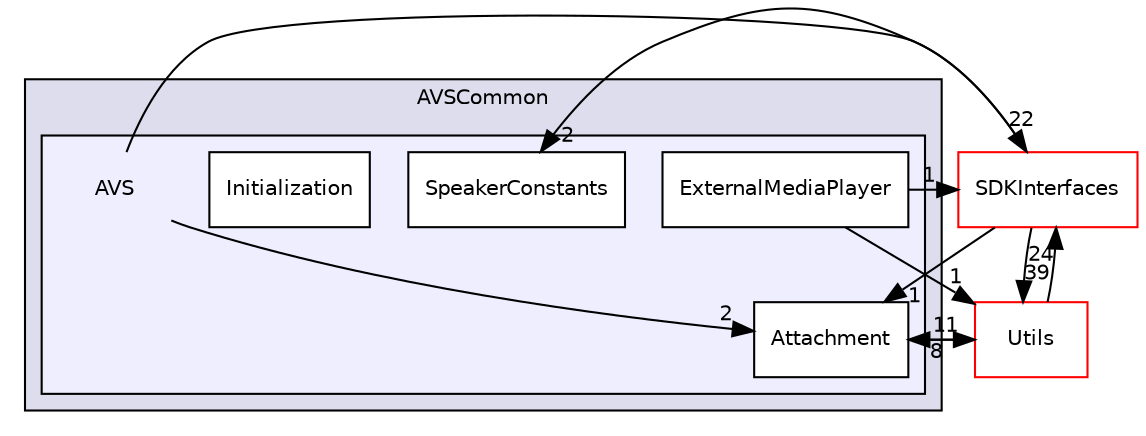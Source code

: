 digraph "/home/ANT.AMAZON.COM/womw/workplace/1.19_release/doxy/avs-device-sdk/AVSCommon/AVS/include/AVSCommon/AVS" {
  compound=true
  node [ fontsize="10", fontname="Helvetica"];
  edge [ labelfontsize="10", labelfontname="Helvetica"];
  subgraph clusterdir_4c314a0d19d1aa5c860795d42a926e2c {
    graph [ bgcolor="#ddddee", pencolor="black", label="AVSCommon" fontname="Helvetica", fontsize="10", URL="dir_4c314a0d19d1aa5c860795d42a926e2c.html"]
  subgraph clusterdir_1b86ff6fe19386d1d992f6fa0aca02b2 {
    graph [ bgcolor="#eeeeff", pencolor="black", label="" URL="dir_1b86ff6fe19386d1d992f6fa0aca02b2.html"];
    dir_1b86ff6fe19386d1d992f6fa0aca02b2 [shape=plaintext label="AVS"];
    dir_16fdf1dd5a4e411cf30486cba4ef2640 [shape=box label="Attachment" color="black" fillcolor="white" style="filled" URL="dir_16fdf1dd5a4e411cf30486cba4ef2640.html"];
    dir_7c0f72e3b40394b6419f2d29748370b1 [shape=box label="ExternalMediaPlayer" color="black" fillcolor="white" style="filled" URL="dir_7c0f72e3b40394b6419f2d29748370b1.html"];
    dir_0cdc2576cbdff8bbeec8f5cd9892073c [shape=box label="Initialization" color="black" fillcolor="white" style="filled" URL="dir_0cdc2576cbdff8bbeec8f5cd9892073c.html"];
    dir_b7463c83c41dae53927c12ce5c5c2e58 [shape=box label="SpeakerConstants" color="black" fillcolor="white" style="filled" URL="dir_b7463c83c41dae53927c12ce5c5c2e58.html"];
  }
  }
  dir_97afc8111b754cf401b73024f872f45d [shape=box label="SDKInterfaces" fillcolor="white" style="filled" color="red" URL="dir_97afc8111b754cf401b73024f872f45d.html"];
  dir_49dd3d9ac5586189aa170bac46425b9c [shape=box label="Utils" fillcolor="white" style="filled" color="red" URL="dir_49dd3d9ac5586189aa170bac46425b9c.html"];
  dir_16fdf1dd5a4e411cf30486cba4ef2640->dir_49dd3d9ac5586189aa170bac46425b9c [headlabel="11", labeldistance=1.5 headhref="dir_000054_000072.html"];
  dir_97afc8111b754cf401b73024f872f45d->dir_16fdf1dd5a4e411cf30486cba4ef2640 [headlabel="1", labeldistance=1.5 headhref="dir_000018_000054.html"];
  dir_97afc8111b754cf401b73024f872f45d->dir_49dd3d9ac5586189aa170bac46425b9c [headlabel="39", labeldistance=1.5 headhref="dir_000018_000072.html"];
  dir_97afc8111b754cf401b73024f872f45d->dir_b7463c83c41dae53927c12ce5c5c2e58 [headlabel="2", labeldistance=1.5 headhref="dir_000018_000065.html"];
  dir_49dd3d9ac5586189aa170bac46425b9c->dir_16fdf1dd5a4e411cf30486cba4ef2640 [headlabel="8", labeldistance=1.5 headhref="dir_000072_000054.html"];
  dir_49dd3d9ac5586189aa170bac46425b9c->dir_97afc8111b754cf401b73024f872f45d [headlabel="24", labeldistance=1.5 headhref="dir_000072_000018.html"];
  dir_1b86ff6fe19386d1d992f6fa0aca02b2->dir_16fdf1dd5a4e411cf30486cba4ef2640 [headlabel="2", labeldistance=1.5 headhref="dir_000053_000054.html"];
  dir_1b86ff6fe19386d1d992f6fa0aca02b2->dir_97afc8111b754cf401b73024f872f45d [headlabel="22", labeldistance=1.5 headhref="dir_000053_000018.html"];
  dir_7c0f72e3b40394b6419f2d29748370b1->dir_97afc8111b754cf401b73024f872f45d [headlabel="1", labeldistance=1.5 headhref="dir_000055_000018.html"];
  dir_7c0f72e3b40394b6419f2d29748370b1->dir_49dd3d9ac5586189aa170bac46425b9c [headlabel="1", labeldistance=1.5 headhref="dir_000055_000072.html"];
}
